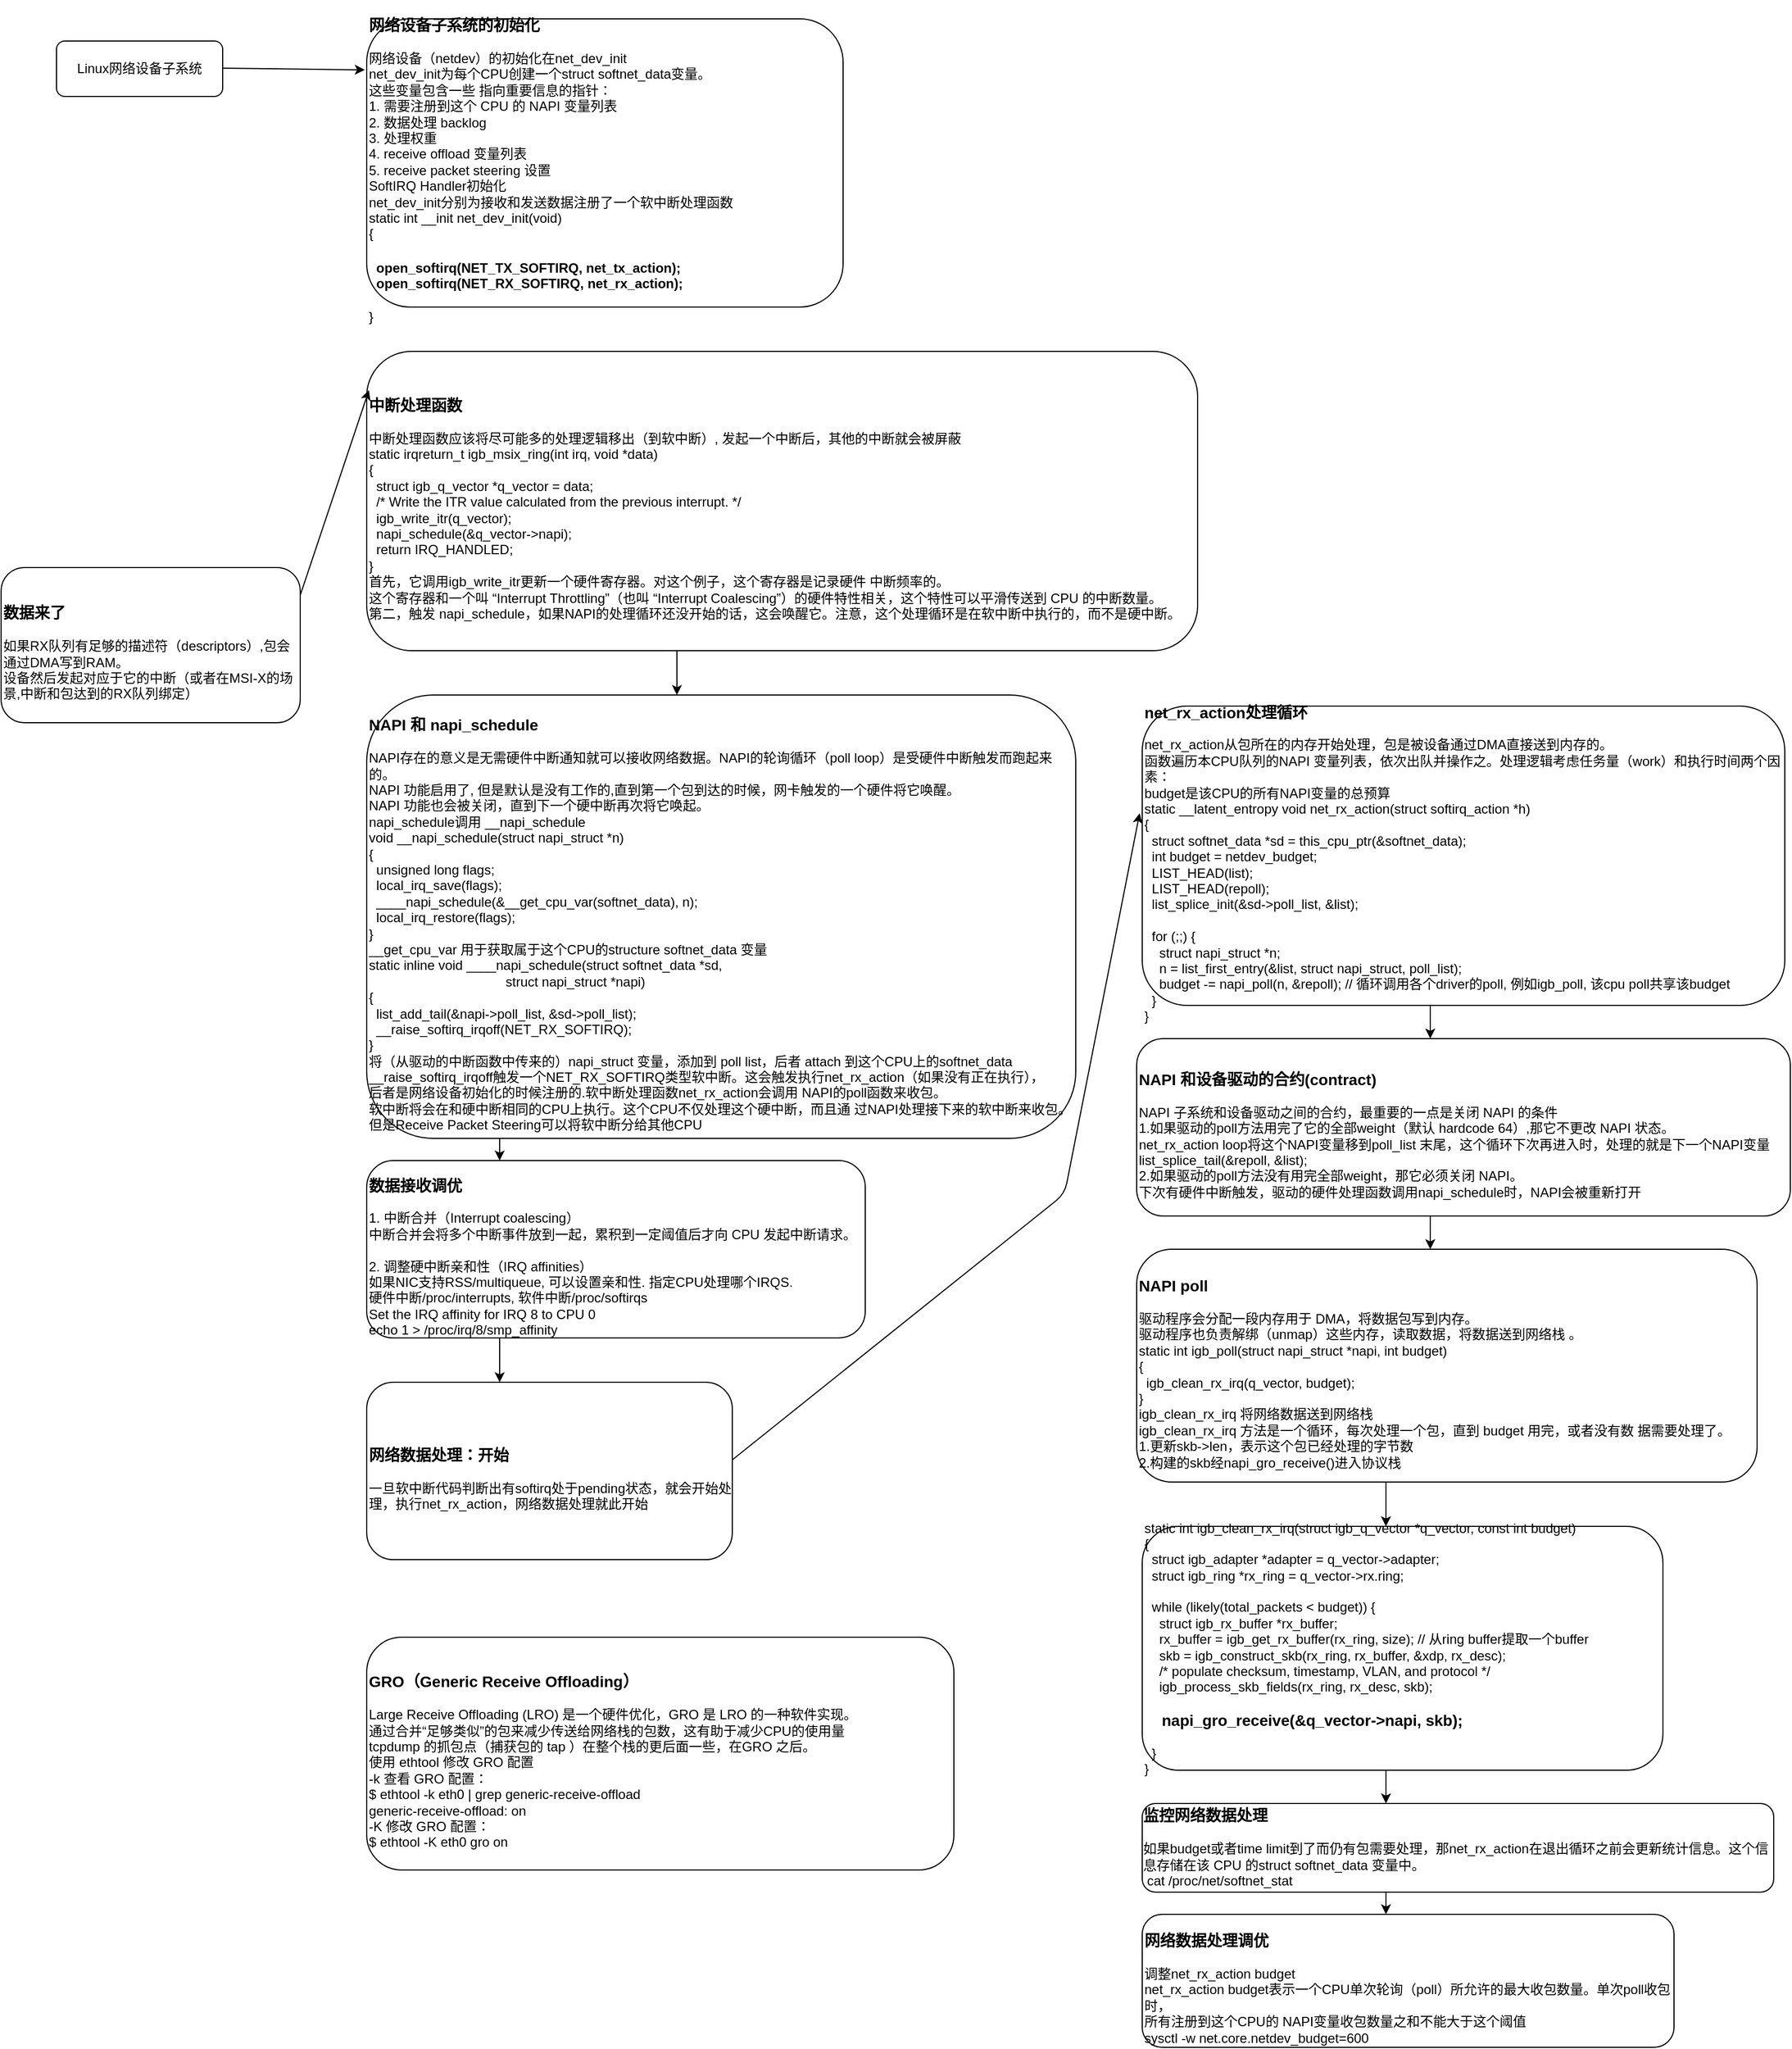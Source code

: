 <mxfile version="14.1.9" type="github">
  <diagram id="fZlRgXpZP35zAibEW_lQ" name="Page-1">
    <mxGraphModel dx="1449" dy="643" grid="1" gridSize="10" guides="1" tooltips="1" connect="1" arrows="1" fold="1" page="1" pageScale="1" pageWidth="827" pageHeight="1169" math="0" shadow="0">
      <root>
        <mxCell id="0" />
        <mxCell id="1" parent="0" />
        <mxCell id="tzcgp5JtMaqGH4jP-flQ-7" value="Linux网络设备子系统" style="rounded=1;whiteSpace=wrap;html=1;" parent="1" vertex="1">
          <mxGeometry x="80" y="40" width="150" height="50" as="geometry" />
        </mxCell>
        <mxCell id="tzcgp5JtMaqGH4jP-flQ-8" value="&lt;h3&gt;网络设备子系统的初始化&lt;/h3&gt;&lt;div&gt;网络设备（netdev）的初始化在net_dev_init&lt;/div&gt;&lt;div&gt;net_dev_init为每个CPU创建一个struct softnet_data变量。&lt;/div&gt;&lt;div&gt;这些变量包含一些 指向重要信息的指针：&lt;/div&gt;&lt;div&gt;1. 需要注册到这个 CPU 的 NAPI 变量列表&lt;/div&gt;&lt;div&gt;2. 数据处理 backlog&lt;/div&gt;&lt;div&gt;3. 处理权重&lt;/div&gt;&lt;div&gt;4. receive offload 变量列表&lt;/div&gt;&lt;div&gt;5. receive packet steering 设置&lt;/div&gt;&lt;div&gt;SoftIRQ Handler初始化&lt;/div&gt;&lt;div&gt;net_dev_init分别为接收和发送数据注册了一个软中断处理函数&lt;/div&gt;&lt;div&gt;static int __init net_dev_init(void)&lt;/div&gt;&lt;div&gt;{&lt;/div&gt;&lt;h4&gt;&amp;nbsp; open_softirq(NET_TX_SOFTIRQ, net_tx_action);&lt;br&gt;&amp;nbsp; open_softirq(NET_RX_SOFTIRQ, net_rx_action);&lt;/h4&gt;&lt;div&gt;}&lt;/div&gt;" style="rounded=1;whiteSpace=wrap;html=1;align=left;" parent="1" vertex="1">
          <mxGeometry x="360" y="20" width="430" height="260" as="geometry" />
        </mxCell>
        <mxCell id="tzcgp5JtMaqGH4jP-flQ-9" value="&lt;h3&gt;数据来了&lt;/h3&gt;&lt;div&gt;如果RX队列有足够的描述符（descriptors）,包会通过DMA写到RAM。&lt;/div&gt;&lt;div&gt;设备然后发起对应于它的中断（或者在MSI-X的场景,中断和包达到的RX队列绑定）&lt;/div&gt;" style="rounded=1;whiteSpace=wrap;html=1;align=left;" parent="1" vertex="1">
          <mxGeometry x="30" y="515" width="270" height="140" as="geometry" />
        </mxCell>
        <mxCell id="tzcgp5JtMaqGH4jP-flQ-10" value="" style="endArrow=classic;html=1;entryX=-0.004;entryY=0.177;entryDx=0;entryDy=0;entryPerimeter=0;" parent="1" target="tzcgp5JtMaqGH4jP-flQ-8" edge="1">
          <mxGeometry width="50" height="50" relative="1" as="geometry">
            <mxPoint x="230" y="64.5" as="sourcePoint" />
            <mxPoint x="310" y="64.5" as="targetPoint" />
          </mxGeometry>
        </mxCell>
        <mxCell id="YTzWB60EVm3kckp8Hosf-1" value="&lt;h3&gt;中断处理函数&lt;/h3&gt;&lt;div&gt;中断处理函数应该将尽可能多的处理逻辑移出（到软中断）, 发起一个中断后，其他的中断就会被屏蔽&lt;/div&gt;&lt;div&gt;static irqreturn_t igb_msix_ring(int irq, void *data)&lt;/div&gt;&lt;div&gt;{&lt;/div&gt;&lt;div&gt;&amp;nbsp; struct igb_q_vector *q_vector = data;&lt;/div&gt;&lt;div&gt;&amp;nbsp; /* Write the ITR value calculated from the previous interrupt. */&lt;/div&gt;&lt;div&gt;&amp;nbsp; igb_write_itr(q_vector);&lt;/div&gt;&lt;div&gt;&amp;nbsp; napi_schedule(&amp;amp;q_vector-&amp;gt;napi);&lt;/div&gt;&lt;div&gt;&amp;nbsp; return IRQ_HANDLED;&lt;/div&gt;&lt;div&gt;}&lt;/div&gt;&lt;div&gt;首先，它调用igb_write_itr更新一个硬件寄存器。对这个例子，这个寄存器是记录硬件 中断频率的。&lt;/div&gt;&lt;div&gt;这个寄存器和一个叫 “Interrupt Throttling”（也叫 “Interrupt Coalescing”）的硬件特性相关，这个特性可以平滑传送到 CPU 的中断数量。&lt;/div&gt;&lt;div&gt;第二，触发 napi_schedule，如果NAPI的处理循环还没开始的话，这会唤醒它。注意，这个处理循环是在软中断中执行的，而不是硬中断。&lt;/div&gt;" style="rounded=1;whiteSpace=wrap;html=1;align=left;" vertex="1" parent="1">
          <mxGeometry x="360" y="320" width="750" height="270" as="geometry" />
        </mxCell>
        <mxCell id="YTzWB60EVm3kckp8Hosf-2" value="&lt;h3&gt;NAPI 和 napi_schedule&lt;/h3&gt;&lt;div&gt;NAPI存在的意义是无需硬件中断通知就可以接收网络数据。NAPI的轮询循环（poll loop）是受硬件中断触发而跑起来的。&lt;/div&gt;&lt;div&gt;NAPI 功能启用了, 但是默认是没有工作的,直到第一个包到达的时候，网卡触发的一个硬件将它唤醒。&lt;/div&gt;&lt;div&gt;NAPI 功能也会被关闭，直到下一个硬中断再次将它唤起。&lt;/div&gt;&lt;div&gt;napi_schedule调用 __napi_schedule&lt;/div&gt;&lt;div&gt;void __napi_schedule(struct napi_struct *n)&lt;/div&gt;&lt;div&gt;{&lt;/div&gt;&lt;div&gt;&amp;nbsp; unsigned long flags;&lt;/div&gt;&lt;div&gt;&amp;nbsp; local_irq_save(flags);&lt;/div&gt;&lt;div&gt;&amp;nbsp; ____napi_schedule(&amp;amp;__get_cpu_var(softnet_data), n);&lt;/div&gt;&lt;div&gt;&amp;nbsp; local_irq_restore(flags);&lt;/div&gt;&lt;div&gt;}&lt;/div&gt;&lt;div&gt;__get_cpu_var 用于获取属于这个CPU的structure softnet_data 变量&lt;/div&gt;&lt;div&gt;static inline void ____napi_schedule(struct softnet_data *sd,&lt;/div&gt;&lt;div&gt;&amp;nbsp; &amp;nbsp; &amp;nbsp; &amp;nbsp; &amp;nbsp; &amp;nbsp; &amp;nbsp; &amp;nbsp; &amp;nbsp; &amp;nbsp; &amp;nbsp; &amp;nbsp; &amp;nbsp; &amp;nbsp; &amp;nbsp; &amp;nbsp; &amp;nbsp; &amp;nbsp; &amp;nbsp;struct napi_struct *napi)&lt;/div&gt;&lt;div&gt;{&lt;/div&gt;&lt;div&gt;&amp;nbsp; list_add_tail(&amp;amp;napi-&amp;gt;poll_list, &amp;amp;sd-&amp;gt;poll_list);&lt;/div&gt;&lt;div&gt;&amp;nbsp; __raise_softirq_irqoff(NET_RX_SOFTIRQ);&lt;/div&gt;&lt;div&gt;}&lt;/div&gt;&lt;div&gt;将（从驱动的中断函数中传来的）napi_struct 变量，添加到 poll list，后者 attach 到这个CPU上的softnet_data&lt;/div&gt;&lt;div&gt;__raise_softirq_irqoff触发一个NET_RX_SOFTIRQ类型软中断。这会触发执行net_rx_action（如果没有正在执行），&lt;/div&gt;&lt;div&gt;后者是网络设备初始化的时候注册的.软中断处理函数net_rx_action会调用 NAPI的poll函数来收包。&lt;/div&gt;&lt;div&gt;&lt;div&gt;软中断将会在和硬中断相同的CPU上执行。这个CPU不仅处理这个硬中断，而且通 过NAPI处理接下来的软中断来收包。&lt;/div&gt;&lt;div&gt;但是Receive Packet Steering可以将软中断分给其他CPU&lt;/div&gt;&lt;/div&gt;" style="rounded=1;whiteSpace=wrap;html=1;align=left;" vertex="1" parent="1">
          <mxGeometry x="360" y="630" width="640" height="400" as="geometry" />
        </mxCell>
        <mxCell id="YTzWB60EVm3kckp8Hosf-3" value="" style="endArrow=classic;html=1;" edge="1" parent="1">
          <mxGeometry width="50" height="50" relative="1" as="geometry">
            <mxPoint x="300" y="540" as="sourcePoint" />
            <mxPoint x="362" y="355" as="targetPoint" />
          </mxGeometry>
        </mxCell>
        <mxCell id="YTzWB60EVm3kckp8Hosf-4" value="&lt;h3&gt;数据接收调优&lt;/h3&gt;&lt;div&gt;1. 中断合并（Interrupt coalescing）&lt;/div&gt;&lt;div&gt;中断合并会将多个中断事件放到一起，累积到一定阈值后才向 CPU 发起中断请求。&lt;/div&gt;&lt;div&gt;&lt;br&gt;&lt;/div&gt;&lt;div&gt;2. 调整硬中断亲和性（IRQ affinities）&lt;/div&gt;&lt;div&gt;如果NIC支持RSS/multiqueue, 可以设置亲和性. 指定CPU处理哪个IRQS.&lt;/div&gt;&lt;div&gt;硬件中断/proc/interrupts, 软件中断/proc/softirqs&lt;/div&gt;&lt;div&gt;Set the IRQ affinity for IRQ 8 to CPU 0&lt;/div&gt;&lt;div&gt;echo 1 &amp;gt; /proc/irq/8/smp_affinity&lt;/div&gt;" style="rounded=1;whiteSpace=wrap;html=1;align=left;" vertex="1" parent="1">
          <mxGeometry x="360" y="1050" width="450" height="160" as="geometry" />
        </mxCell>
        <mxCell id="YTzWB60EVm3kckp8Hosf-5" value="&lt;h3&gt;网络数据处理：开始&lt;/h3&gt;&lt;div&gt;一旦软中断代码判断出有softirq处于pending状态，就会开始处理，执行net_rx_action，网络数据处理就此开始&lt;/div&gt;" style="rounded=1;whiteSpace=wrap;html=1;align=left;" vertex="1" parent="1">
          <mxGeometry x="360" y="1250" width="330" height="160" as="geometry" />
        </mxCell>
        <mxCell id="YTzWB60EVm3kckp8Hosf-6" value="" style="endArrow=classic;html=1;" edge="1" parent="1">
          <mxGeometry width="50" height="50" relative="1" as="geometry">
            <mxPoint x="640" y="590" as="sourcePoint" />
            <mxPoint x="640" y="630" as="targetPoint" />
          </mxGeometry>
        </mxCell>
        <mxCell id="YTzWB60EVm3kckp8Hosf-7" value="" style="endArrow=classic;html=1;" edge="1" parent="1">
          <mxGeometry width="50" height="50" relative="1" as="geometry">
            <mxPoint x="480" y="1210" as="sourcePoint" />
            <mxPoint x="480" y="1250" as="targetPoint" />
          </mxGeometry>
        </mxCell>
        <mxCell id="YTzWB60EVm3kckp8Hosf-8" value="" style="endArrow=classic;html=1;" edge="1" parent="1">
          <mxGeometry width="50" height="50" relative="1" as="geometry">
            <mxPoint x="480" y="1030" as="sourcePoint" />
            <mxPoint x="480" y="1050" as="targetPoint" />
          </mxGeometry>
        </mxCell>
        <mxCell id="YTzWB60EVm3kckp8Hosf-9" value="&lt;h3&gt;net_rx_action处理循环&lt;/h3&gt;&lt;div&gt;net_rx_action从包所在的内存开始处理，包是被设备通过DMA直接送到内存的。&lt;/div&gt;&lt;div&gt;函数遍历本CPU队列的NAPI 变量列表，依次出队并操作之。处理逻辑考虑任务量（work）和执行时间两个因素：&lt;/div&gt;&lt;div&gt;budget是该CPU的所有NAPI变量的总预算&lt;/div&gt;&lt;div&gt;static __latent_entropy void net_rx_action(struct softirq_action *h)&lt;/div&gt;&lt;div&gt;{&lt;/div&gt;&lt;div&gt;&amp;nbsp; struct softnet_data *sd = this_cpu_ptr(&amp;amp;softnet_data);&lt;/div&gt;&lt;div&gt;&amp;nbsp; int budget = netdev_budget;&lt;/div&gt;&lt;div&gt;&amp;nbsp; LIST_HEAD(list);&lt;/div&gt;&lt;div&gt;&amp;nbsp; LIST_HEAD(repoll);&lt;/div&gt;&lt;div&gt;&amp;nbsp; list_splice_init(&amp;amp;sd-&amp;gt;poll_list, &amp;amp;list);&lt;/div&gt;&lt;div&gt;&lt;br&gt;&lt;/div&gt;&lt;div&gt;&amp;nbsp; for (;;) {&lt;/div&gt;&lt;div&gt;&amp;nbsp; &amp;nbsp; struct napi_struct *n;&lt;/div&gt;&lt;div&gt;&amp;nbsp; &amp;nbsp; n = list_first_entry(&amp;amp;list, struct napi_struct, poll_list);&lt;/div&gt;&lt;div&gt;&amp;nbsp; &amp;nbsp; budget -= napi_poll(n, &amp;amp;repoll); // 循环调用各个driver的poll, 例如igb_poll, 该cpu poll共享该budget&lt;/div&gt;&lt;div&gt;&amp;nbsp; }&lt;/div&gt;&lt;div&gt;}&lt;/div&gt;" style="rounded=1;whiteSpace=wrap;html=1;align=left;" vertex="1" parent="1">
          <mxGeometry x="1060" y="640" width="580" height="270" as="geometry" />
        </mxCell>
        <mxCell id="YTzWB60EVm3kckp8Hosf-10" value="" style="endArrow=classic;html=1;entryX=-0.004;entryY=0.358;entryDx=0;entryDy=0;entryPerimeter=0;" edge="1" parent="1" target="YTzWB60EVm3kckp8Hosf-9">
          <mxGeometry width="50" height="50" relative="1" as="geometry">
            <mxPoint x="690" y="1320" as="sourcePoint" />
            <mxPoint x="740" y="1270" as="targetPoint" />
            <Array as="points">
              <mxPoint x="990" y="1080" />
            </Array>
          </mxGeometry>
        </mxCell>
        <mxCell id="YTzWB60EVm3kckp8Hosf-12" value="&lt;h3&gt;NAPI 和设备驱动的合约(contract)&lt;/h3&gt;&lt;div&gt;NAPI 子系统和设备驱动之间的合约，最重要的一点是关闭 NAPI 的条件&lt;/div&gt;&lt;div&gt;1.如果驱动的poll方法用完了它的全部weight（默认 hardcode 64）,那它不更改 NAPI 状态。&lt;/div&gt;&lt;div&gt;net_rx_action loop将这个NAPI变量移到poll_list 末尾，这个循环下次再进入时，处理的就是下一个NAPI变量&lt;/div&gt;&lt;div&gt;list_splice_tail(&amp;amp;repoll, &amp;amp;list);&lt;br&gt;&lt;/div&gt;&lt;div&gt;2.如果驱动的poll方法没有用完全部weight，那它必须关闭 NAPI。&lt;/div&gt;&lt;div&gt;下次有硬件中断触发，驱动的硬件处理函数调用napi_schedule时，NAPI会被重新打开&lt;/div&gt;" style="rounded=1;whiteSpace=wrap;html=1;align=left;" vertex="1" parent="1">
          <mxGeometry x="1055" y="940" width="590" height="160" as="geometry" />
        </mxCell>
        <mxCell id="YTzWB60EVm3kckp8Hosf-13" value="&lt;h3&gt;NAPI poll&lt;/h3&gt;&lt;div&gt;驱动程序会分配一段内存用于 DMA，将数据包写到内存。&lt;/div&gt;&lt;div&gt;驱动程序也负责解绑（unmap）这些内存，读取数据，将数据送到网络栈 。&lt;/div&gt;&lt;div&gt;static int igb_poll(struct napi_struct *napi, int budget)&lt;/div&gt;&lt;div&gt;{&lt;/div&gt;&lt;div&gt;&amp;nbsp; igb_clean_rx_irq(q_vector, budget);&lt;/div&gt;&lt;div&gt;}&lt;/div&gt;&lt;div&gt;igb_clean_rx_irq 将网络数据送到网络栈&lt;/div&gt;&lt;div&gt;igb_clean_rx_irq 方法是一个循环，每次处理一个包，直到 budget 用完，或者没有数 据需要处理了。&lt;/div&gt;&lt;div&gt;1.更新skb-&amp;gt;len，表示这个包已经处理的字节数&lt;/div&gt;&lt;div&gt;2.构建的skb经napi_gro_receive()进入协议栈&lt;/div&gt;" style="rounded=1;whiteSpace=wrap;html=1;align=left;" vertex="1" parent="1">
          <mxGeometry x="1055" y="1130" width="560" height="210" as="geometry" />
        </mxCell>
        <mxCell id="YTzWB60EVm3kckp8Hosf-14" value="" style="endArrow=classic;html=1;" edge="1" parent="1">
          <mxGeometry width="50" height="50" relative="1" as="geometry">
            <mxPoint x="1320" y="910" as="sourcePoint" />
            <mxPoint x="1320" y="940" as="targetPoint" />
          </mxGeometry>
        </mxCell>
        <mxCell id="YTzWB60EVm3kckp8Hosf-16" value="" style="endArrow=classic;html=1;" edge="1" parent="1">
          <mxGeometry width="50" height="50" relative="1" as="geometry">
            <mxPoint x="1320" y="1100" as="sourcePoint" />
            <mxPoint x="1320" y="1130" as="targetPoint" />
          </mxGeometry>
        </mxCell>
        <mxCell id="YTzWB60EVm3kckp8Hosf-17" value="&lt;div&gt;static int igb_clean_rx_irq(struct igb_q_vector *q_vector, const int budget)&lt;/div&gt;&lt;div&gt;{&lt;/div&gt;&lt;div&gt;&amp;nbsp; struct igb_adapter *adapter = q_vector-&amp;gt;adapter;&lt;/div&gt;&lt;div&gt;&amp;nbsp; struct igb_ring *rx_ring = q_vector-&amp;gt;rx.ring;&lt;/div&gt;&lt;div&gt;&lt;br&gt;&lt;/div&gt;&lt;div&gt;&amp;nbsp; while (likely(total_packets &amp;lt; budget)) {&lt;/div&gt;&lt;div&gt;&amp;nbsp; &amp;nbsp; struct igb_rx_buffer *rx_buffer;&lt;/div&gt;&lt;div&gt;&amp;nbsp; &amp;nbsp; rx_buffer = igb_get_rx_buffer(rx_ring, size); // 从ring buffer提取一个buffer&lt;/div&gt;&lt;div&gt;&amp;nbsp; &amp;nbsp; skb = igb_construct_skb(rx_ring, rx_buffer, &amp;amp;xdp, rx_desc);&lt;/div&gt;&lt;div&gt;&amp;nbsp; &amp;nbsp; /* populate checksum, timestamp, VLAN, and protocol */&lt;/div&gt;&lt;div&gt;&amp;nbsp; &amp;nbsp; igb_process_skb_fields(rx_ring, rx_desc, skb);&lt;/div&gt;&lt;h3&gt;&amp;nbsp; &amp;nbsp; napi_gro_receive(&amp;amp;q_vector-&amp;gt;napi, skb);&lt;/h3&gt;&lt;div&gt;&amp;nbsp; }&lt;/div&gt;&lt;div&gt;}&lt;/div&gt;" style="rounded=1;whiteSpace=wrap;html=1;align=left;" vertex="1" parent="1">
          <mxGeometry x="1060" y="1380" width="470" height="220" as="geometry" />
        </mxCell>
        <mxCell id="YTzWB60EVm3kckp8Hosf-19" value="" style="endArrow=classic;html=1;" edge="1" parent="1">
          <mxGeometry width="50" height="50" relative="1" as="geometry">
            <mxPoint x="1280" y="1340" as="sourcePoint" />
            <mxPoint x="1280" y="1380" as="targetPoint" />
          </mxGeometry>
        </mxCell>
        <mxCell id="YTzWB60EVm3kckp8Hosf-20" value="&lt;h3 style=&quot;text-align: left&quot;&gt;监控网络数据处理&lt;/h3&gt;&lt;div style=&quot;text-align: left&quot;&gt;如果budget或者time limit到了而仍有包需要处理，那net_rx_action在退出循环之前会更新统计信息。这个信息存储在该 CPU 的struct softnet_data 变量中。&lt;/div&gt;&lt;div style=&quot;text-align: left&quot;&gt;&amp;nbsp;cat /proc/net/softnet_stat&lt;/div&gt;&lt;div&gt;&lt;br&gt;&lt;/div&gt;" style="rounded=1;whiteSpace=wrap;html=1;" vertex="1" parent="1">
          <mxGeometry x="1060" y="1630" width="570" height="80" as="geometry" />
        </mxCell>
        <mxCell id="YTzWB60EVm3kckp8Hosf-21" value="&lt;h3&gt;网络数据处理调优&lt;/h3&gt;&lt;div&gt;调整net_rx_action budget&lt;/div&gt;&lt;div&gt;net_rx_action budget表示一个CPU单次轮询（poll）所允许的最大收包数量。单次poll收包时，&lt;/div&gt;&lt;div&gt;所有注册到这个CPU的 NAPI变量收包数量之和不能大于这个阈值&lt;/div&gt;&lt;div&gt;sysctl -w net.core.netdev_budget=600&lt;/div&gt;" style="rounded=1;whiteSpace=wrap;html=1;align=left;" vertex="1" parent="1">
          <mxGeometry x="1060" y="1730" width="480" height="120" as="geometry" />
        </mxCell>
        <mxCell id="YTzWB60EVm3kckp8Hosf-22" value="" style="endArrow=classic;html=1;" edge="1" parent="1">
          <mxGeometry width="50" height="50" relative="1" as="geometry">
            <mxPoint x="1280" y="1600" as="sourcePoint" />
            <mxPoint x="1280" y="1630" as="targetPoint" />
          </mxGeometry>
        </mxCell>
        <mxCell id="YTzWB60EVm3kckp8Hosf-23" value="" style="endArrow=classic;html=1;" edge="1" parent="1">
          <mxGeometry width="50" height="50" relative="1" as="geometry">
            <mxPoint x="1280" y="1710" as="sourcePoint" />
            <mxPoint x="1280" y="1730" as="targetPoint" />
          </mxGeometry>
        </mxCell>
        <mxCell id="YTzWB60EVm3kckp8Hosf-24" value="&lt;h3&gt;GRO（Generic Receive Offloading）&lt;/h3&gt;&lt;div&gt;Large Receive Offloading (LRO) 是一个硬件优化，GRO 是 LRO 的一种软件实现。&lt;/div&gt;&lt;div&gt;通过合并“足够类似”的包来减少传送给网络栈的包数，这有助于减少CPU的使用量&lt;/div&gt;&lt;div&gt;tcpdump 的抓包点（捕获包的 tap ）在整个栈的更后面一些，在GRO 之后。&lt;/div&gt;&lt;div&gt;使用 ethtool 修改 GRO 配置&lt;/div&gt;&lt;div&gt;-k 查看 GRO 配置：&lt;/div&gt;&lt;div&gt;$ ethtool -k eth0 | grep generic-receive-offload&lt;/div&gt;&lt;div&gt;generic-receive-offload: on&lt;/div&gt;&lt;div&gt;-K 修改 GRO 配置：&lt;/div&gt;&lt;div&gt;$ ethtool -K eth0 gro on&lt;/div&gt;" style="rounded=1;whiteSpace=wrap;html=1;align=left;" vertex="1" parent="1">
          <mxGeometry x="360" y="1480" width="530" height="210" as="geometry" />
        </mxCell>
      </root>
    </mxGraphModel>
  </diagram>
</mxfile>
